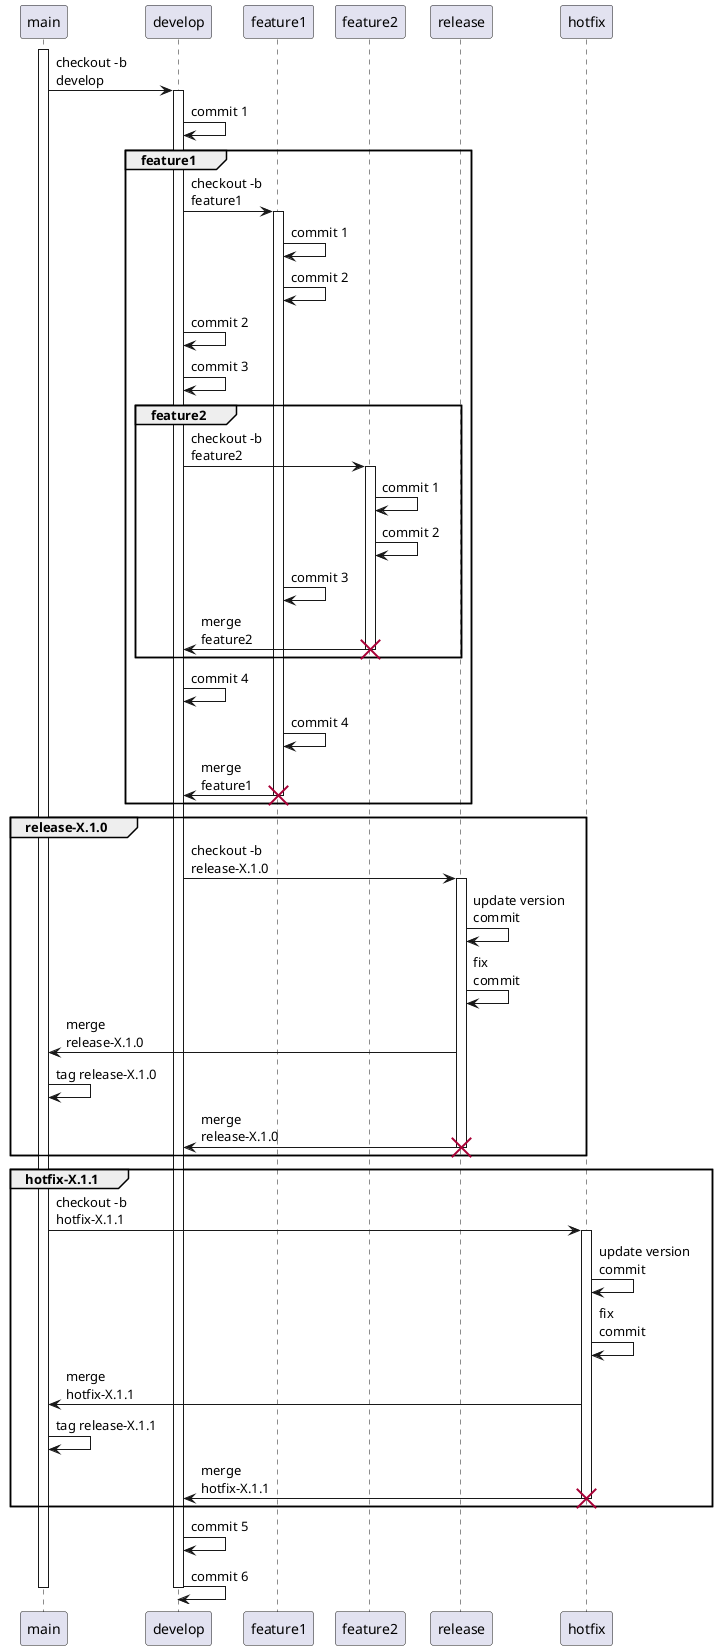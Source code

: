 @startuml
participant main
participant develop
participant feature1
participant feature2
participant release
participant hotfix

activate main

main -> develop: checkout -b\ndevelop
activate develop

develop -> develop: commit 1

group feature1
develop -> feature1: checkout -b\nfeature1
activate feature1
feature1 -> feature1: commit 1
feature1 -> feature1: commit 2

develop -> develop: commit 2
develop -> develop: commit 3

group feature2
develop -> feature2: checkout -b\nfeature2
activate feature2
feature2 -> feature2: commit 1
feature2 -> feature2: commit 2

feature1 -> feature1: commit 3
feature2 -> develop: merge\nfeature2
destroy feature2
end

develop -> develop: commit 4

feature1 -> feature1: commit 4
feature1 -> develop: merge\nfeature1
destroy feature1
end

group release-X.1.0
develop -> release: checkout -b\nrelease-X.1.0
activate release
release -> release: update version\ncommit
release -> release: fix\ncommit
release -> main: merge\nrelease-X.1.0
main -> main: tag release-X.1.0
release -> develop: merge\nrelease-X.1.0
destroy release

end

group hotfix-X.1.1
main -> hotfix: checkout -b\nhotfix-X.1.1
activate hotfix
hotfix -> hotfix: update version\ncommit
hotfix -> hotfix: fix\ncommit
hotfix -> main: merge\nhotfix-X.1.1
main -> main: tag release-X.1.1
hotfix -> develop: merge\nhotfix-X.1.1
destroy hotfix

end

develop -> develop: commit 5
develop -> develop: commit 6

deactivate develop
deactivate main
@enduml

